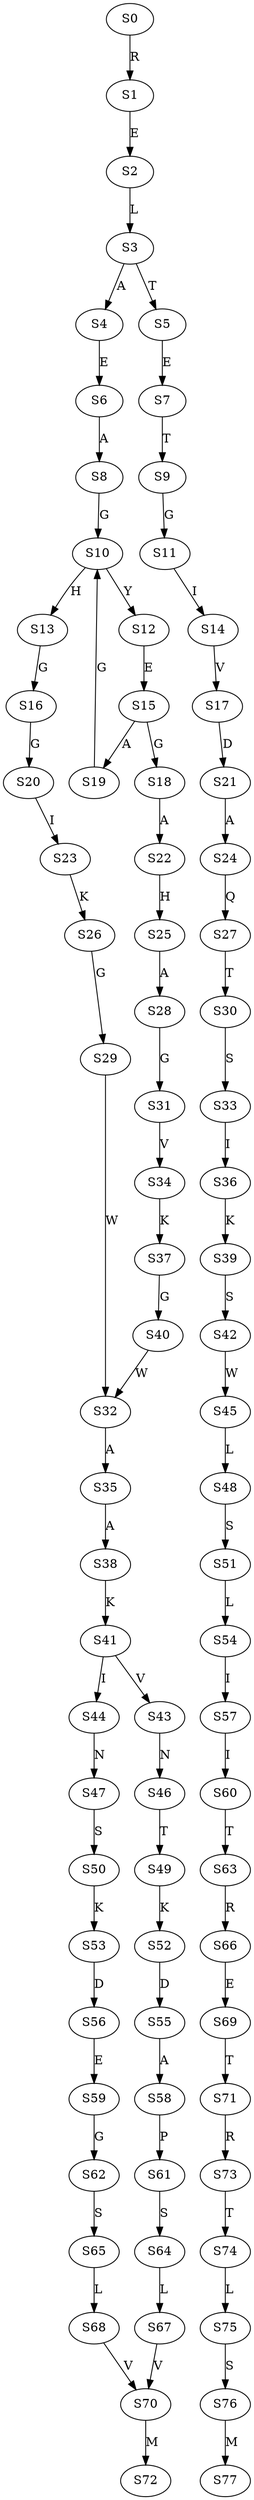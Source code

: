 strict digraph  {
	S0 -> S1 [ label = R ];
	S1 -> S2 [ label = E ];
	S2 -> S3 [ label = L ];
	S3 -> S4 [ label = A ];
	S3 -> S5 [ label = T ];
	S4 -> S6 [ label = E ];
	S5 -> S7 [ label = E ];
	S6 -> S8 [ label = A ];
	S7 -> S9 [ label = T ];
	S8 -> S10 [ label = G ];
	S9 -> S11 [ label = G ];
	S10 -> S12 [ label = Y ];
	S10 -> S13 [ label = H ];
	S11 -> S14 [ label = I ];
	S12 -> S15 [ label = E ];
	S13 -> S16 [ label = G ];
	S14 -> S17 [ label = V ];
	S15 -> S18 [ label = G ];
	S15 -> S19 [ label = A ];
	S16 -> S20 [ label = G ];
	S17 -> S21 [ label = D ];
	S18 -> S22 [ label = A ];
	S19 -> S10 [ label = G ];
	S20 -> S23 [ label = I ];
	S21 -> S24 [ label = A ];
	S22 -> S25 [ label = H ];
	S23 -> S26 [ label = K ];
	S24 -> S27 [ label = Q ];
	S25 -> S28 [ label = A ];
	S26 -> S29 [ label = G ];
	S27 -> S30 [ label = T ];
	S28 -> S31 [ label = G ];
	S29 -> S32 [ label = W ];
	S30 -> S33 [ label = S ];
	S31 -> S34 [ label = V ];
	S32 -> S35 [ label = A ];
	S33 -> S36 [ label = I ];
	S34 -> S37 [ label = K ];
	S35 -> S38 [ label = A ];
	S36 -> S39 [ label = K ];
	S37 -> S40 [ label = G ];
	S38 -> S41 [ label = K ];
	S39 -> S42 [ label = S ];
	S40 -> S32 [ label = W ];
	S41 -> S43 [ label = V ];
	S41 -> S44 [ label = I ];
	S42 -> S45 [ label = W ];
	S43 -> S46 [ label = N ];
	S44 -> S47 [ label = N ];
	S45 -> S48 [ label = L ];
	S46 -> S49 [ label = T ];
	S47 -> S50 [ label = S ];
	S48 -> S51 [ label = S ];
	S49 -> S52 [ label = K ];
	S50 -> S53 [ label = K ];
	S51 -> S54 [ label = L ];
	S52 -> S55 [ label = D ];
	S53 -> S56 [ label = D ];
	S54 -> S57 [ label = I ];
	S55 -> S58 [ label = A ];
	S56 -> S59 [ label = E ];
	S57 -> S60 [ label = I ];
	S58 -> S61 [ label = P ];
	S59 -> S62 [ label = G ];
	S60 -> S63 [ label = T ];
	S61 -> S64 [ label = S ];
	S62 -> S65 [ label = S ];
	S63 -> S66 [ label = R ];
	S64 -> S67 [ label = L ];
	S65 -> S68 [ label = L ];
	S66 -> S69 [ label = E ];
	S67 -> S70 [ label = V ];
	S68 -> S70 [ label = V ];
	S69 -> S71 [ label = T ];
	S70 -> S72 [ label = M ];
	S71 -> S73 [ label = R ];
	S73 -> S74 [ label = T ];
	S74 -> S75 [ label = L ];
	S75 -> S76 [ label = S ];
	S76 -> S77 [ label = M ];
}
